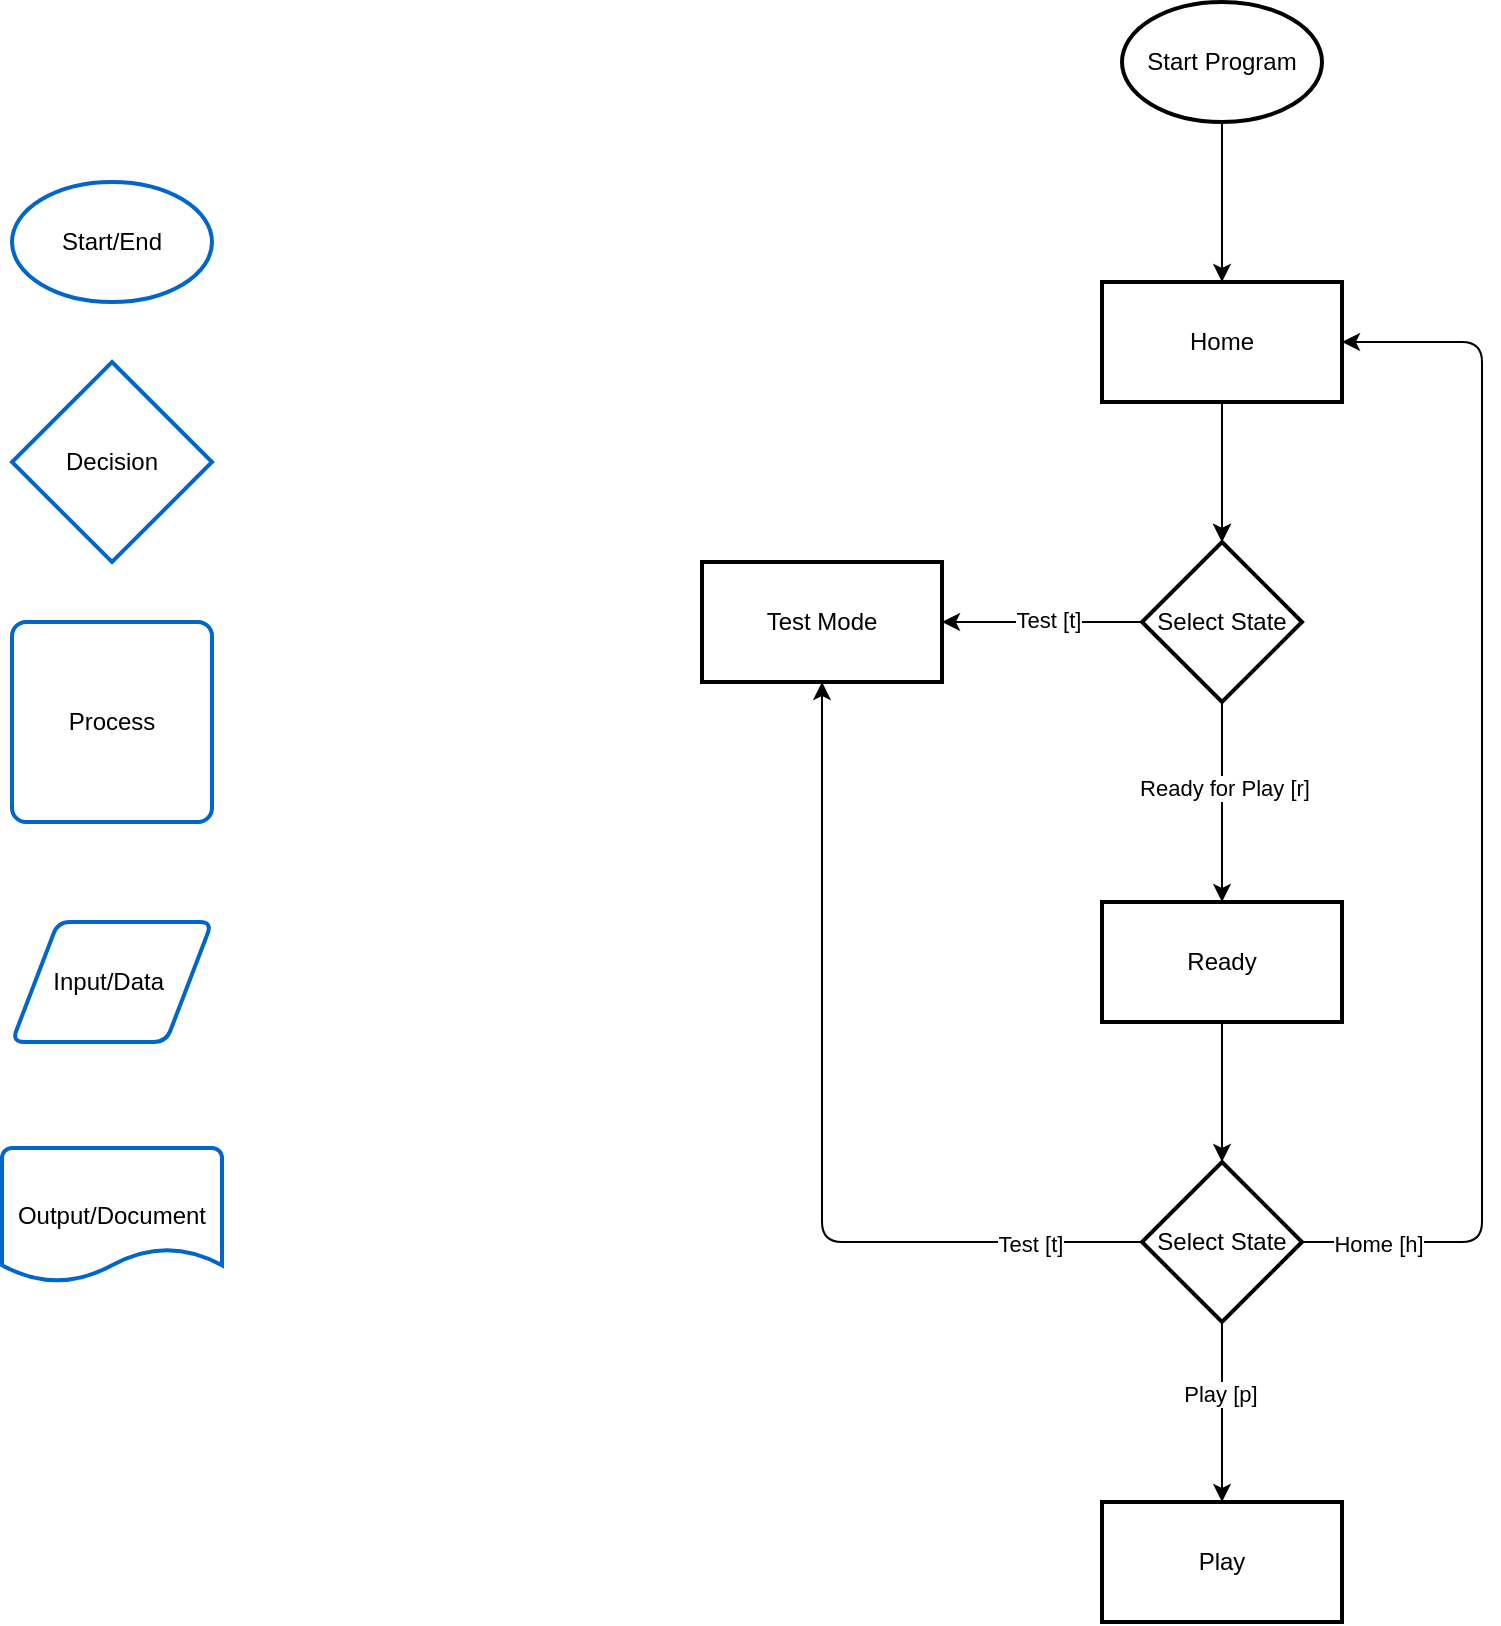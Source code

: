 <mxfile>
    <diagram id="Q5RU6Zh2fMleY-jRhrWf" name="Page-1">
        <mxGraphModel dx="1411" dy="707" grid="1" gridSize="10" guides="1" tooltips="1" connect="1" arrows="1" fold="1" page="1" pageScale="1" pageWidth="291" pageHeight="413" math="0" shadow="0">
            <root>
                <mxCell id="0"/>
                <mxCell id="1" parent="0"/>
                <mxCell id="2" value="Decision" style="strokeWidth=2;html=1;shape=mxgraph.flowchart.decision;whiteSpace=wrap;strokeColor=#0066CC;" vertex="1" parent="1">
                    <mxGeometry x="-275" y="250" width="100" height="100" as="geometry"/>
                </mxCell>
                <mxCell id="30" value="" style="edgeStyle=none;html=1;" edge="1" parent="1" source="3" target="29">
                    <mxGeometry relative="1" as="geometry"/>
                </mxCell>
                <mxCell id="3" value="Start Program" style="strokeWidth=2;html=1;shape=mxgraph.flowchart.start_1;whiteSpace=wrap;" vertex="1" parent="1">
                    <mxGeometry x="280" y="70" width="100" height="60" as="geometry"/>
                </mxCell>
                <mxCell id="5" value="Input/Data&amp;nbsp;" style="shape=parallelogram;html=1;strokeWidth=2;perimeter=parallelogramPerimeter;whiteSpace=wrap;rounded=1;arcSize=12;size=0.23;strokeColor=#0066CC;" vertex="1" parent="1">
                    <mxGeometry x="-275" y="530" width="100" height="60" as="geometry"/>
                </mxCell>
                <mxCell id="6" value="Start/End" style="strokeWidth=2;html=1;shape=mxgraph.flowchart.start_1;whiteSpace=wrap;strokeColor=#0066CC;" vertex="1" parent="1">
                    <mxGeometry x="-275" y="160" width="100" height="60" as="geometry"/>
                </mxCell>
                <mxCell id="7" value="Output/Document" style="strokeWidth=2;html=1;shape=mxgraph.flowchart.document2;whiteSpace=wrap;size=0.25;strokeColor=#0066CC;" vertex="1" parent="1">
                    <mxGeometry x="-280" y="643" width="110" height="67" as="geometry"/>
                </mxCell>
                <mxCell id="26" value="" style="edgeStyle=none;html=1;exitX=0.5;exitY=1;exitDx=0;exitDy=0;" edge="1" parent="1" source="38" target="25">
                    <mxGeometry relative="1" as="geometry">
                        <mxPoint x="330" y="440" as="sourcePoint"/>
                    </mxGeometry>
                </mxCell>
                <mxCell id="34" value="Ready for Play [r]" style="edgeLabel;html=1;align=center;verticalAlign=middle;resizable=0;points=[];" vertex="1" connectable="0" parent="26">
                    <mxGeometry x="-0.137" y="1" relative="1" as="geometry">
                        <mxPoint as="offset"/>
                    </mxGeometry>
                </mxCell>
                <mxCell id="28" value="" style="edgeStyle=none;html=1;exitX=0;exitY=0.5;exitDx=0;exitDy=0;" edge="1" parent="1" source="38" target="27">
                    <mxGeometry relative="1" as="geometry">
                        <mxPoint x="291" y="380" as="sourcePoint"/>
                    </mxGeometry>
                </mxCell>
                <mxCell id="43" value="Test [t]" style="edgeLabel;html=1;align=center;verticalAlign=middle;resizable=0;points=[];" vertex="1" connectable="0" parent="28">
                    <mxGeometry x="-0.053" y="-1" relative="1" as="geometry">
                        <mxPoint as="offset"/>
                    </mxGeometry>
                </mxCell>
                <mxCell id="23" value="Process" style="rounded=1;whiteSpace=wrap;html=1;absoluteArcSize=1;arcSize=14;strokeWidth=2;strokeColor=#0066CC;" vertex="1" parent="1">
                    <mxGeometry x="-275" y="380" width="100" height="100" as="geometry"/>
                </mxCell>
                <mxCell id="37" value="" style="edgeStyle=none;html=1;" edge="1" parent="1" source="25" target="36">
                    <mxGeometry relative="1" as="geometry"/>
                </mxCell>
                <mxCell id="25" value="Ready" style="whiteSpace=wrap;html=1;strokeWidth=2;" vertex="1" parent="1">
                    <mxGeometry x="270" y="520" width="120" height="60" as="geometry"/>
                </mxCell>
                <mxCell id="27" value="Test Mode" style="whiteSpace=wrap;html=1;strokeWidth=2;" vertex="1" parent="1">
                    <mxGeometry x="70" y="350" width="120" height="60" as="geometry"/>
                </mxCell>
                <mxCell id="31" value="" style="edgeStyle=none;html=1;" edge="1" parent="1" source="29">
                    <mxGeometry relative="1" as="geometry">
                        <mxPoint x="330" y="340" as="targetPoint"/>
                    </mxGeometry>
                </mxCell>
                <mxCell id="39" value="" style="edgeStyle=none;html=1;" edge="1" parent="1" source="29" target="38">
                    <mxGeometry relative="1" as="geometry"/>
                </mxCell>
                <mxCell id="29" value="Home" style="whiteSpace=wrap;html=1;strokeWidth=2;" vertex="1" parent="1">
                    <mxGeometry x="270" y="210" width="120" height="60" as="geometry"/>
                </mxCell>
                <mxCell id="41" style="edgeStyle=none;html=1;exitX=0;exitY=0.5;exitDx=0;exitDy=0;entryX=0.5;entryY=1;entryDx=0;entryDy=0;" edge="1" parent="1" source="36" target="27">
                    <mxGeometry relative="1" as="geometry">
                        <Array as="points">
                            <mxPoint x="130" y="690"/>
                        </Array>
                    </mxGeometry>
                </mxCell>
                <mxCell id="44" value="Test [t]" style="edgeLabel;html=1;align=center;verticalAlign=middle;resizable=0;points=[];" vertex="1" connectable="0" parent="41">
                    <mxGeometry x="-0.743" y="1" relative="1" as="geometry">
                        <mxPoint as="offset"/>
                    </mxGeometry>
                </mxCell>
                <mxCell id="45" style="edgeStyle=none;html=1;exitX=1;exitY=0.5;exitDx=0;exitDy=0;entryX=1;entryY=0.5;entryDx=0;entryDy=0;" edge="1" parent="1" source="36" target="29">
                    <mxGeometry relative="1" as="geometry">
                        <Array as="points">
                            <mxPoint x="460" y="690"/>
                            <mxPoint x="460" y="240"/>
                        </Array>
                    </mxGeometry>
                </mxCell>
                <mxCell id="49" value="Home [h]" style="edgeLabel;html=1;align=center;verticalAlign=middle;resizable=0;points=[];" vertex="1" connectable="0" parent="45">
                    <mxGeometry x="-0.875" y="-1" relative="1" as="geometry">
                        <mxPoint as="offset"/>
                    </mxGeometry>
                </mxCell>
                <mxCell id="47" value="" style="edgeStyle=none;html=1;" edge="1" parent="1" source="36" target="46">
                    <mxGeometry relative="1" as="geometry"/>
                </mxCell>
                <mxCell id="48" value="Play [p]" style="edgeLabel;html=1;align=center;verticalAlign=middle;resizable=0;points=[];" vertex="1" connectable="0" parent="47">
                    <mxGeometry x="-0.211" y="-1" relative="1" as="geometry">
                        <mxPoint as="offset"/>
                    </mxGeometry>
                </mxCell>
                <mxCell id="36" value="&lt;span style=&quot;color: rgb(0, 0, 0);&quot;&gt;Select State&lt;/span&gt;" style="rhombus;whiteSpace=wrap;html=1;strokeWidth=2;" vertex="1" parent="1">
                    <mxGeometry x="290" y="650" width="80" height="80" as="geometry"/>
                </mxCell>
                <mxCell id="38" value="&lt;span style=&quot;color: rgb(0, 0, 0);&quot;&gt;Select State&lt;/span&gt;" style="rhombus;whiteSpace=wrap;html=1;strokeWidth=2;" vertex="1" parent="1">
                    <mxGeometry x="290" y="340" width="80" height="80" as="geometry"/>
                </mxCell>
                <mxCell id="46" value="Play" style="whiteSpace=wrap;html=1;strokeWidth=2;" vertex="1" parent="1">
                    <mxGeometry x="270" y="820" width="120" height="60" as="geometry"/>
                </mxCell>
            </root>
        </mxGraphModel>
    </diagram>
</mxfile>